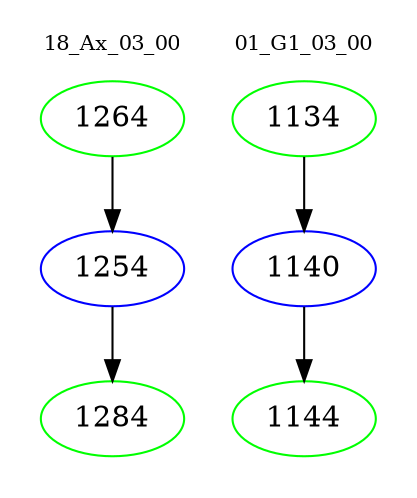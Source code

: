 digraph{
subgraph cluster_0 {
color = white
label = "18_Ax_03_00";
fontsize=10;
T0_1264 [label="1264", color="green"]
T0_1264 -> T0_1254 [color="black"]
T0_1254 [label="1254", color="blue"]
T0_1254 -> T0_1284 [color="black"]
T0_1284 [label="1284", color="green"]
}
subgraph cluster_1 {
color = white
label = "01_G1_03_00";
fontsize=10;
T1_1134 [label="1134", color="green"]
T1_1134 -> T1_1140 [color="black"]
T1_1140 [label="1140", color="blue"]
T1_1140 -> T1_1144 [color="black"]
T1_1144 [label="1144", color="green"]
}
}
